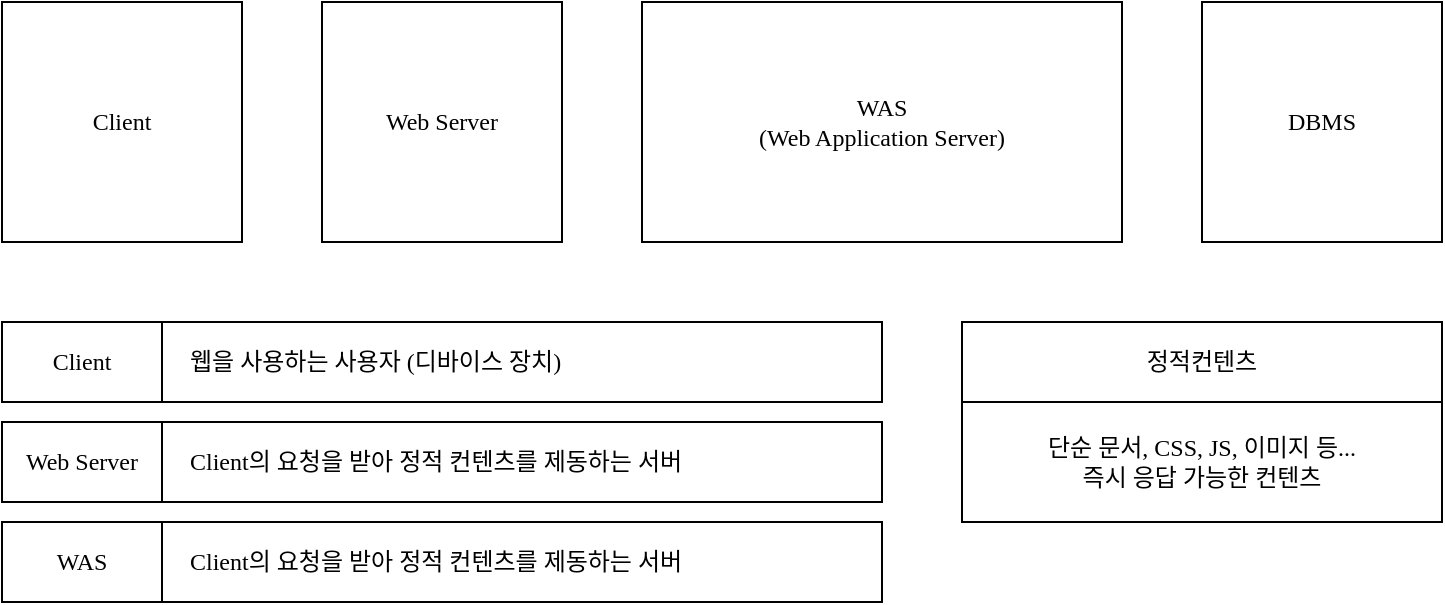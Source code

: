 <mxfile version="22.1.2" type="device">
  <diagram name="페이지-1" id="ZRKYlS0R_qa0dtRgEeQL">
    <mxGraphModel dx="1434" dy="836" grid="1" gridSize="10" guides="1" tooltips="1" connect="1" arrows="1" fold="1" page="1" pageScale="1" pageWidth="827" pageHeight="1169" math="0" shadow="0">
      <root>
        <mxCell id="0" />
        <mxCell id="1" parent="0" />
        <mxCell id="ibpFdhyaBFl-nuCksJzk-1" value="Web Server" style="rounded=0;whiteSpace=wrap;html=1;fontFamily=a고딕14;" vertex="1" parent="1">
          <mxGeometry x="200" y="40" width="120" height="120" as="geometry" />
        </mxCell>
        <mxCell id="ibpFdhyaBFl-nuCksJzk-2" value="WAS&lt;br&gt;(Web Application Server)" style="rounded=0;whiteSpace=wrap;html=1;fontFamily=a고딕14;" vertex="1" parent="1">
          <mxGeometry x="360" y="40" width="240" height="120" as="geometry" />
        </mxCell>
        <mxCell id="ibpFdhyaBFl-nuCksJzk-5" value="DBMS" style="rounded=0;whiteSpace=wrap;html=1;fontFamily=a고딕14;" vertex="1" parent="1">
          <mxGeometry x="640" y="40" width="120" height="120" as="geometry" />
        </mxCell>
        <mxCell id="ibpFdhyaBFl-nuCksJzk-6" value="Client" style="rounded=0;whiteSpace=wrap;html=1;fontFamily=a고딕14;" vertex="1" parent="1">
          <mxGeometry x="40" y="40" width="120" height="120" as="geometry" />
        </mxCell>
        <mxCell id="ibpFdhyaBFl-nuCksJzk-7" value="Client" style="rounded=0;whiteSpace=wrap;html=1;fontFamily=a고딕14;" vertex="1" parent="1">
          <mxGeometry x="40" y="200" width="80" height="40" as="geometry" />
        </mxCell>
        <mxCell id="ibpFdhyaBFl-nuCksJzk-8" value="&amp;nbsp; &amp;nbsp; 웹을 사용하는 사용자 (디바이스 장치)" style="rounded=0;whiteSpace=wrap;html=1;fontFamily=a고딕14;align=left;" vertex="1" parent="1">
          <mxGeometry x="120" y="200" width="360" height="40" as="geometry" />
        </mxCell>
        <mxCell id="ibpFdhyaBFl-nuCksJzk-9" value="Web Server" style="rounded=0;whiteSpace=wrap;html=1;fontFamily=a고딕14;" vertex="1" parent="1">
          <mxGeometry x="40" y="250" width="80" height="40" as="geometry" />
        </mxCell>
        <mxCell id="ibpFdhyaBFl-nuCksJzk-10" value="&amp;nbsp; &amp;nbsp; Client의 요청을 받아 정적 컨텐츠를 제동하는 서버" style="rounded=0;whiteSpace=wrap;html=1;fontFamily=a고딕14;align=left;" vertex="1" parent="1">
          <mxGeometry x="120" y="250" width="360" height="40" as="geometry" />
        </mxCell>
        <mxCell id="ibpFdhyaBFl-nuCksJzk-11" value="정적컨텐츠" style="rounded=0;whiteSpace=wrap;html=1;fontFamily=a고딕14;" vertex="1" parent="1">
          <mxGeometry x="520" y="200" width="240" height="40" as="geometry" />
        </mxCell>
        <mxCell id="ibpFdhyaBFl-nuCksJzk-12" value="단순 문서, CSS, JS, 이미지 등...&lt;br&gt;즉시 응답 가능한 컨텐츠" style="rounded=0;whiteSpace=wrap;html=1;fontFamily=a고딕14;align=center;" vertex="1" parent="1">
          <mxGeometry x="520" y="240" width="240" height="60" as="geometry" />
        </mxCell>
        <mxCell id="ibpFdhyaBFl-nuCksJzk-13" value="WAS" style="rounded=0;whiteSpace=wrap;html=1;fontFamily=a고딕14;" vertex="1" parent="1">
          <mxGeometry x="40" y="300" width="80" height="40" as="geometry" />
        </mxCell>
        <mxCell id="ibpFdhyaBFl-nuCksJzk-14" value="&amp;nbsp; &amp;nbsp; Client의 요청을 받아 정적 컨텐츠를 제동하는 서버" style="rounded=0;whiteSpace=wrap;html=1;fontFamily=a고딕14;align=left;" vertex="1" parent="1">
          <mxGeometry x="120" y="300" width="360" height="40" as="geometry" />
        </mxCell>
      </root>
    </mxGraphModel>
  </diagram>
</mxfile>
